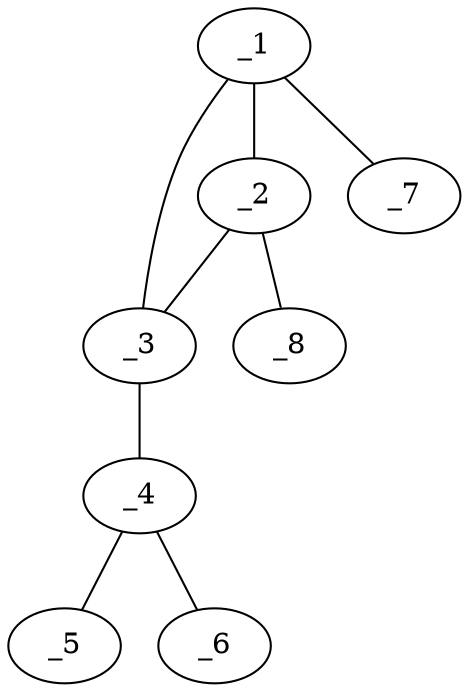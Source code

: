graph molid660420 {
	_1	 [charge=0,
		chem=1,
		symbol="C  ",
		x="2.5",
		y="-0.5"];
	_2	 [charge=0,
		chem=1,
		symbol="C  ",
		x="2.5",
		y="0.5"];
	_1 -- _2	 [valence=2];
	_3	 [charge=0,
		chem=1,
		symbol="C  ",
		x="3.366",
		y=0];
	_1 -- _3	 [valence=1];
	_7	 [charge=0,
		chem=1,
		symbol="C  ",
		x=2,
		y="-1.366"];
	_1 -- _7	 [valence=1];
	_2 -- _3	 [valence=1];
	_8	 [charge=0,
		chem=1,
		symbol="C  ",
		x=2,
		y="1.366"];
	_2 -- _8	 [valence=1];
	_4	 [charge=1,
		chem=4,
		symbol="N  ",
		x="4.366",
		y=0];
	_3 -- _4	 [valence=1];
	_5	 [charge=0,
		chem=2,
		symbol="O  ",
		x="4.866",
		y="-0.866"];
	_4 -- _5	 [valence=2];
	_6	 [charge="-1",
		chem=2,
		symbol="O  ",
		x="4.866",
		y="0.866"];
	_4 -- _6	 [valence=1];
}
